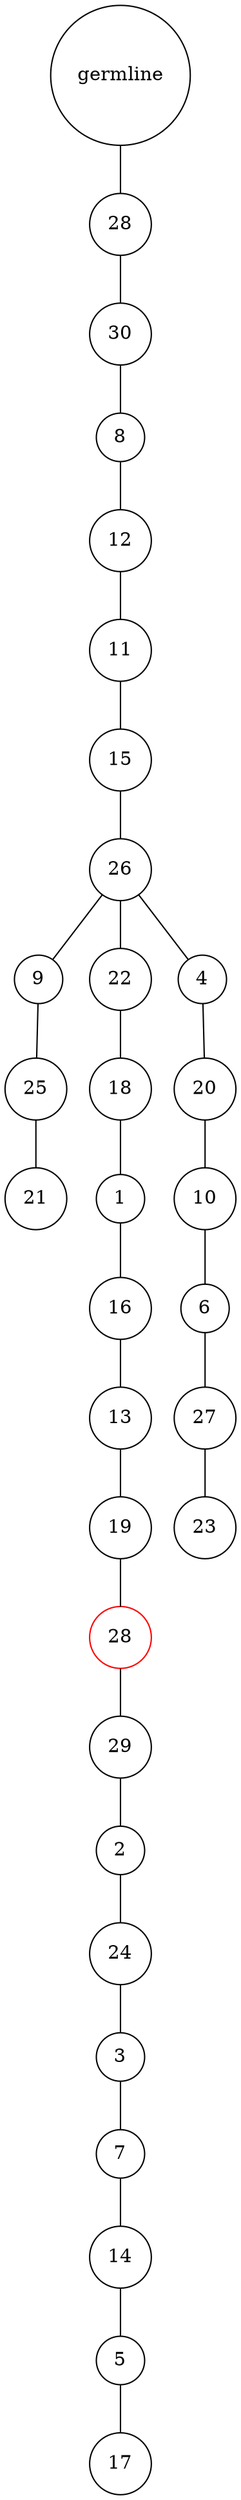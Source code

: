 graph {
	rankdir=UD;
	splines=line;
	node [shape=circle]
	"0x7fd9413e6a90" [label="germline"];
	"0x7fd9413e6ac0" [label="28"];
	"0x7fd9413e6a90" -- "0x7fd9413e6ac0" ;
	"0x7fd9413e6af0" [label="30"];
	"0x7fd9413e6ac0" -- "0x7fd9413e6af0" ;
	"0x7fd9413e6b20" [label="8"];
	"0x7fd9413e6af0" -- "0x7fd9413e6b20" ;
	"0x7fd9413e6b50" [label="12"];
	"0x7fd9413e6b20" -- "0x7fd9413e6b50" ;
	"0x7fd9413e6b80" [label="11"];
	"0x7fd9413e6b50" -- "0x7fd9413e6b80" ;
	"0x7fd9413e6bb0" [label="15"];
	"0x7fd9413e6b80" -- "0x7fd9413e6bb0" ;
	"0x7fd9413e6be0" [label="26"];
	"0x7fd9413e6bb0" -- "0x7fd9413e6be0" ;
	"0x7fd9413e6c10" [label="9"];
	"0x7fd9413e6be0" -- "0x7fd9413e6c10" ;
	"0x7fd9413e6c40" [label="25"];
	"0x7fd9413e6c10" -- "0x7fd9413e6c40" ;
	"0x7fd9413e6c70" [label="21"];
	"0x7fd9413e6c40" -- "0x7fd9413e6c70" ;
	"0x7fd9413e6ca0" [label="22"];
	"0x7fd9413e6be0" -- "0x7fd9413e6ca0" ;
	"0x7fd9413e6cd0" [label="18"];
	"0x7fd9413e6ca0" -- "0x7fd9413e6cd0" ;
	"0x7fd9413e6d00" [label="1"];
	"0x7fd9413e6cd0" -- "0x7fd9413e6d00" ;
	"0x7fd9413e6d30" [label="16"];
	"0x7fd9413e6d00" -- "0x7fd9413e6d30" ;
	"0x7fd9413e6d60" [label="13"];
	"0x7fd9413e6d30" -- "0x7fd9413e6d60" ;
	"0x7fd9413e6d90" [label="19"];
	"0x7fd9413e6d60" -- "0x7fd9413e6d90" ;
	"0x7fd9413e6dc0" [label="28",color="red"];
	"0x7fd9413e6d90" -- "0x7fd9413e6dc0" ;
	"0x7fd9413e6df0" [label="29"];
	"0x7fd9413e6dc0" -- "0x7fd9413e6df0" ;
	"0x7fd9413e6e20" [label="2"];
	"0x7fd9413e6df0" -- "0x7fd9413e6e20" ;
	"0x7fd9413e6e50" [label="24"];
	"0x7fd9413e6e20" -- "0x7fd9413e6e50" ;
	"0x7fd9413e6e80" [label="3"];
	"0x7fd9413e6e50" -- "0x7fd9413e6e80" ;
	"0x7fd9413e6eb0" [label="7"];
	"0x7fd9413e6e80" -- "0x7fd9413e6eb0" ;
	"0x7fd9413e6ee0" [label="14"];
	"0x7fd9413e6eb0" -- "0x7fd9413e6ee0" ;
	"0x7fd9413e6f10" [label="5"];
	"0x7fd9413e6ee0" -- "0x7fd9413e6f10" ;
	"0x7fd9413e6f40" [label="17"];
	"0x7fd9413e6f10" -- "0x7fd9413e6f40" ;
	"0x7fd9413e6f70" [label="4"];
	"0x7fd9413e6be0" -- "0x7fd9413e6f70" ;
	"0x7fd9413e6fa0" [label="20"];
	"0x7fd9413e6f70" -- "0x7fd9413e6fa0" ;
	"0x7fd9413e6fd0" [label="10"];
	"0x7fd9413e6fa0" -- "0x7fd9413e6fd0" ;
	"0x7fd9413f4040" [label="6"];
	"0x7fd9413e6fd0" -- "0x7fd9413f4040" ;
	"0x7fd9413f4070" [label="27"];
	"0x7fd9413f4040" -- "0x7fd9413f4070" ;
	"0x7fd9413f40a0" [label="23"];
	"0x7fd9413f4070" -- "0x7fd9413f40a0" ;
}
